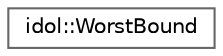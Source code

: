 digraph "Graphical Class Hierarchy"
{
 // LATEX_PDF_SIZE
  bgcolor="transparent";
  edge [fontname=Helvetica,fontsize=10,labelfontname=Helvetica,labelfontsize=10];
  node [fontname=Helvetica,fontsize=10,shape=box,height=0.2,width=0.4];
  rankdir="LR";
  Node0 [id="Node000000",label="idol::WorstBound",height=0.2,width=0.4,color="grey40", fillcolor="white", style="filled",URL="$classidol_1_1WorstBound.html",tooltip=" "];
}

